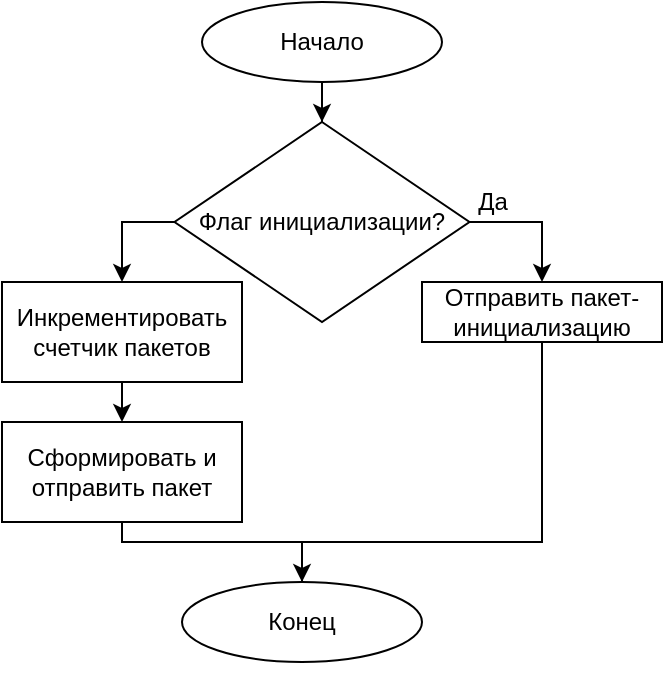 <mxfile version="16.1.0" type="device"><diagram id="DVMrzoKmgZLzDK6yQJD8" name="Page-1"><mxGraphModel dx="1185" dy="619" grid="1" gridSize="10" guides="1" tooltips="1" connect="1" arrows="1" fold="1" page="1" pageScale="1" pageWidth="850" pageHeight="1100" math="0" shadow="0"><root><mxCell id="0"/><mxCell id="1" parent="0"/><mxCell id="wHiTtaX8399yzz53qEI6-1" style="edgeStyle=orthogonalEdgeStyle;rounded=0;orthogonalLoop=1;jettySize=auto;html=1;entryX=0.5;entryY=0;entryDx=0;entryDy=0;" edge="1" parent="1" source="wHiTtaX8399yzz53qEI6-2" target="wHiTtaX8399yzz53qEI6-5"><mxGeometry relative="1" as="geometry"><mxPoint x="430" y="210" as="targetPoint"/></mxGeometry></mxCell><mxCell id="wHiTtaX8399yzz53qEI6-2" value="Начало" style="ellipse;whiteSpace=wrap;html=1;" vertex="1" parent="1"><mxGeometry x="370" y="130" width="120" height="40" as="geometry"/></mxCell><mxCell id="wHiTtaX8399yzz53qEI6-3" style="edgeStyle=orthogonalEdgeStyle;rounded=0;orthogonalLoop=1;jettySize=auto;html=1;entryX=0.5;entryY=0;entryDx=0;entryDy=0;" edge="1" parent="1" source="wHiTtaX8399yzz53qEI6-5" target="wHiTtaX8399yzz53qEI6-7"><mxGeometry relative="1" as="geometry"><mxPoint x="550" y="270" as="targetPoint"/><Array as="points"><mxPoint x="540" y="240"/></Array></mxGeometry></mxCell><mxCell id="wHiTtaX8399yzz53qEI6-4" style="edgeStyle=orthogonalEdgeStyle;rounded=0;orthogonalLoop=1;jettySize=auto;html=1;exitX=0;exitY=0.5;exitDx=0;exitDy=0;" edge="1" parent="1" source="wHiTtaX8399yzz53qEI6-5"><mxGeometry relative="1" as="geometry"><mxPoint x="330" y="270" as="targetPoint"/></mxGeometry></mxCell><mxCell id="wHiTtaX8399yzz53qEI6-5" value="Флаг инициализации?" style="rhombus;whiteSpace=wrap;html=1;" vertex="1" parent="1"><mxGeometry x="356.25" y="190" width="147.5" height="100" as="geometry"/></mxCell><mxCell id="wHiTtaX8399yzz53qEI6-6" style="edgeStyle=orthogonalEdgeStyle;rounded=0;orthogonalLoop=1;jettySize=auto;html=1;exitX=0.5;exitY=1;exitDx=0;exitDy=0;endArrow=none;endFill=0;" edge="1" parent="1" source="wHiTtaX8399yzz53qEI6-7"><mxGeometry relative="1" as="geometry"><mxPoint x="540" y="400" as="targetPoint"/></mxGeometry></mxCell><mxCell id="wHiTtaX8399yzz53qEI6-7" value="Отправить пакет-инициализацию" style="rounded=0;whiteSpace=wrap;html=1;" vertex="1" parent="1"><mxGeometry x="480" y="270" width="120" height="30" as="geometry"/></mxCell><mxCell id="wHiTtaX8399yzz53qEI6-8" style="edgeStyle=orthogonalEdgeStyle;rounded=0;orthogonalLoop=1;jettySize=auto;html=1;" edge="1" parent="1"><mxGeometry relative="1" as="geometry"><mxPoint x="420" y="460.0" as="targetPoint"/><Array as="points"><mxPoint x="540" y="400"/><mxPoint x="420" y="400"/></Array><mxPoint x="540" y="300" as="sourcePoint"/></mxGeometry></mxCell><mxCell id="wHiTtaX8399yzz53qEI6-10" value="Да" style="text;html=1;align=center;verticalAlign=middle;resizable=0;points=[];autosize=1;strokeColor=none;fillColor=none;" vertex="1" parent="1"><mxGeometry x="500" y="220" width="30" height="20" as="geometry"/></mxCell><mxCell id="wHiTtaX8399yzz53qEI6-21" value="Конец" style="ellipse;whiteSpace=wrap;html=1;" vertex="1" parent="1"><mxGeometry x="360" y="420" width="120" height="40" as="geometry"/></mxCell><mxCell id="wHiTtaX8399yzz53qEI6-28" style="edgeStyle=orthogonalEdgeStyle;rounded=0;orthogonalLoop=1;jettySize=auto;html=1;exitX=0.5;exitY=1;exitDx=0;exitDy=0;entryX=0.5;entryY=0;entryDx=0;entryDy=0;endArrow=classic;endFill=1;" edge="1" parent="1" source="wHiTtaX8399yzz53qEI6-24" target="wHiTtaX8399yzz53qEI6-25"><mxGeometry relative="1" as="geometry"/></mxCell><mxCell id="wHiTtaX8399yzz53qEI6-24" value="Инкрементировать счетчик пакетов" style="rounded=0;whiteSpace=wrap;html=1;" vertex="1" parent="1"><mxGeometry x="270" y="270" width="120" height="50" as="geometry"/></mxCell><mxCell id="wHiTtaX8399yzz53qEI6-29" style="edgeStyle=orthogonalEdgeStyle;rounded=0;orthogonalLoop=1;jettySize=auto;html=1;exitX=0.5;exitY=1;exitDx=0;exitDy=0;entryX=0.5;entryY=0;entryDx=0;entryDy=0;endArrow=classic;endFill=1;" edge="1" parent="1" source="wHiTtaX8399yzz53qEI6-25" target="wHiTtaX8399yzz53qEI6-21"><mxGeometry relative="1" as="geometry"><Array as="points"><mxPoint x="330" y="400"/><mxPoint x="420" y="400"/></Array></mxGeometry></mxCell><mxCell id="wHiTtaX8399yzz53qEI6-25" value="Сформировать и отправить пакет" style="rounded=0;whiteSpace=wrap;html=1;" vertex="1" parent="1"><mxGeometry x="270" y="340" width="120" height="50" as="geometry"/></mxCell></root></mxGraphModel></diagram></mxfile>